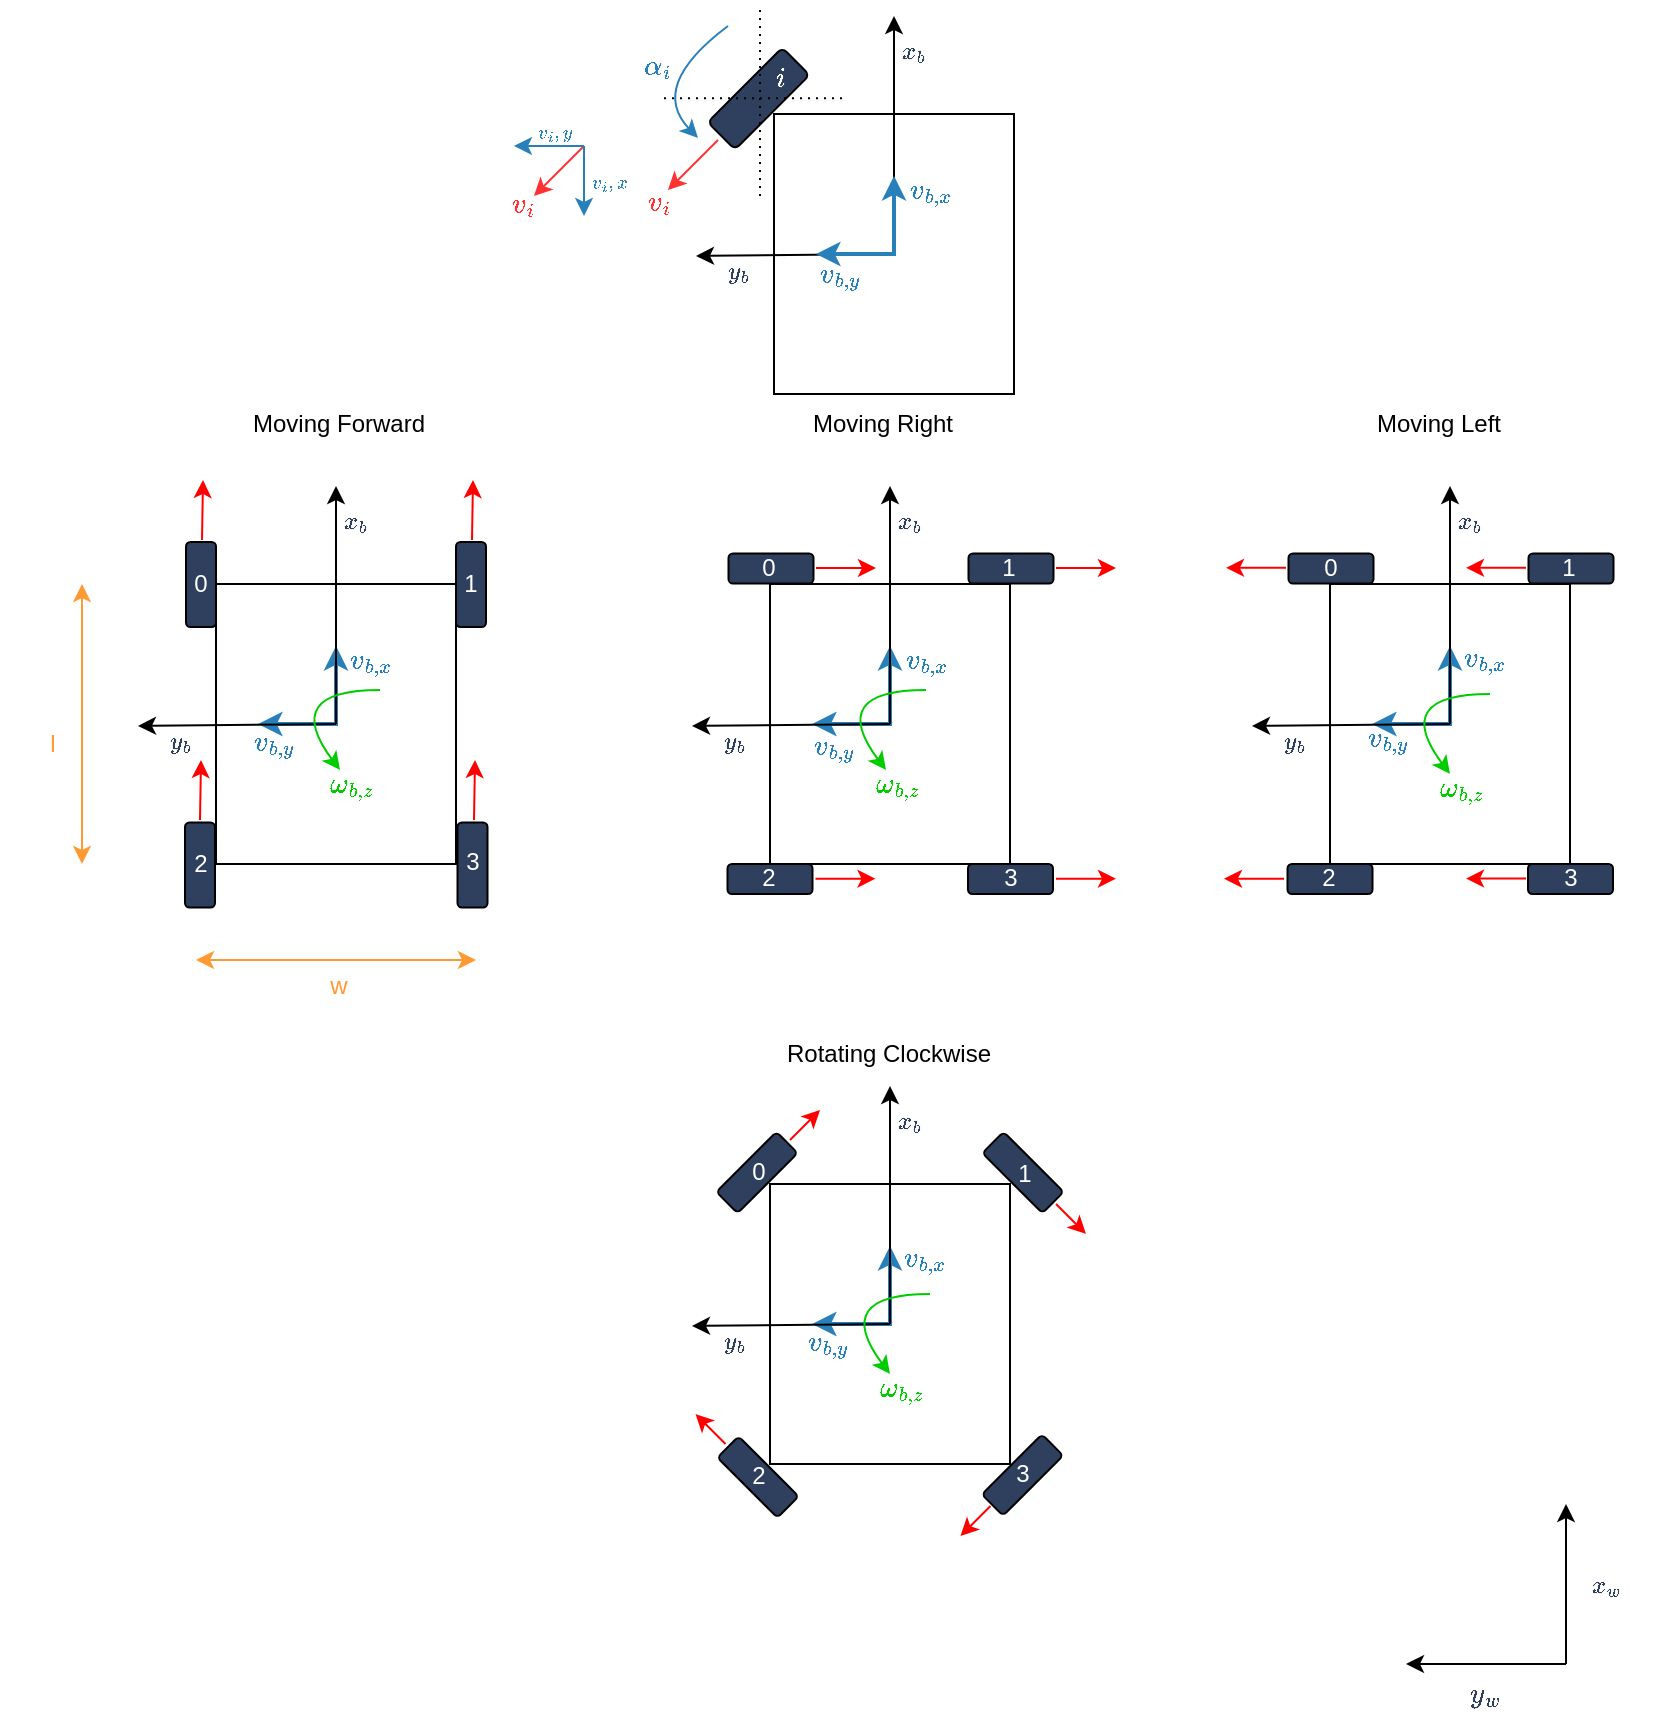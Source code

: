 <mxfile version="27.1.4">
  <diagram name="Page-1" id="2wCjeB2BCqXbrsJG6yFQ">
    <mxGraphModel dx="2434" dy="820" grid="1" gridSize="5" guides="1" tooltips="1" connect="1" arrows="1" fold="1" page="1" pageScale="1" pageWidth="850" pageHeight="1100" math="1" shadow="0">
      <root>
        <mxCell id="0" />
        <mxCell id="1" parent="0" />
        <mxCell id="71hvvriPl3DLcmAEDIzJ-174" value="" style="group" vertex="1" connectable="0" parent="1">
          <mxGeometry x="-385" y="80" width="833" height="859" as="geometry" />
        </mxCell>
        <mxCell id="71hvvriPl3DLcmAEDIzJ-158" value="" style="group" vertex="1" connectable="0" parent="71hvvriPl3DLcmAEDIzJ-174">
          <mxGeometry x="228" width="294" height="216" as="geometry" />
        </mxCell>
        <mxCell id="71hvvriPl3DLcmAEDIzJ-138" value="&lt;font style=&quot;color: light-dark(rgb(255, 255, 255), rgb(255, 255, 255));&quot;&gt;0&lt;/font&gt;" style="text;html=1;align=center;verticalAlign=middle;resizable=0;points=[];autosize=1;strokeColor=none;fillColor=none;container=0;" vertex="1" parent="71hvvriPl3DLcmAEDIzJ-158">
          <mxGeometry x="143" y="31" width="30" height="30" as="geometry" />
        </mxCell>
        <mxCell id="71hvvriPl3DLcmAEDIzJ-139" value="&lt;font style=&quot;color: light-dark(rgb(255, 255, 255), rgb(255, 255, 255));&quot;&gt;1&lt;/font&gt;" style="text;html=1;align=center;verticalAlign=middle;resizable=0;points=[];autosize=1;strokeColor=none;fillColor=none;container=0;" vertex="1" parent="71hvvriPl3DLcmAEDIzJ-158">
          <mxGeometry x="263" y="31" width="30" height="30" as="geometry" />
        </mxCell>
        <mxCell id="71hvvriPl3DLcmAEDIzJ-140" value="&lt;font style=&quot;color: light-dark(rgb(255, 255, 255), rgb(255, 255, 255));&quot;&gt;2&lt;/font&gt;" style="text;html=1;align=center;verticalAlign=middle;resizable=0;points=[];autosize=1;strokeColor=none;fillColor=none;container=0;" vertex="1" parent="71hvvriPl3DLcmAEDIzJ-158">
          <mxGeometry x="143" y="186" width="30" height="30" as="geometry" />
        </mxCell>
        <mxCell id="71hvvriPl3DLcmAEDIzJ-141" value="&lt;font style=&quot;color: light-dark(rgb(255, 255, 255), rgb(255, 255, 255));&quot;&gt;3&lt;/font&gt;" style="text;html=1;align=center;verticalAlign=middle;resizable=0;points=[];autosize=1;strokeColor=none;fillColor=none;container=0;" vertex="1" parent="71hvvriPl3DLcmAEDIzJ-158">
          <mxGeometry x="264" y="186" width="30" height="30" as="geometry" />
        </mxCell>
        <mxCell id="71hvvriPl3DLcmAEDIzJ-119" value="$$y_b$$" style="text;html=1;strokeColor=none;fillColor=none;align=center;verticalAlign=middle;whiteSpace=wrap;rounded=0;fontFamily=Times New Roman;fontColor=#2F405F;container=0;" vertex="1" parent="71hvvriPl3DLcmAEDIzJ-158">
          <mxGeometry x="111" y="117" width="60" height="30" as="geometry" />
        </mxCell>
        <mxCell id="71hvvriPl3DLcmAEDIzJ-123" value="" style="rounded=0;whiteSpace=wrap;html=1;strokeColor=default;fillColor=none;container=0;" vertex="1" parent="71hvvriPl3DLcmAEDIzJ-158">
          <mxGeometry x="159" y="54" width="120" height="140" as="geometry" />
        </mxCell>
        <mxCell id="71hvvriPl3DLcmAEDIzJ-125" value="" style="rounded=1;whiteSpace=wrap;html=1;rotation=-45;fillColor=#2F405F;container=0;" vertex="1" parent="71hvvriPl3DLcmAEDIzJ-158">
          <mxGeometry x="124.95" y="36.64" width="52.75" height="19.37" as="geometry" />
        </mxCell>
        <mxCell id="71hvvriPl3DLcmAEDIzJ-130" value="$$v_{b,x}$$" style="text;html=1;align=center;verticalAlign=middle;resizable=0;points=[];autosize=1;strokeColor=none;fillColor=none;fontColor=#2980B9;container=0;" vertex="1" parent="71hvvriPl3DLcmAEDIzJ-158">
          <mxGeometry x="192" y="77" width="90" height="30" as="geometry" />
        </mxCell>
        <mxCell id="71hvvriPl3DLcmAEDIzJ-131" value="&lt;span style=&quot;color: rgb(41, 128, 185);&quot;&gt;$$v_{b,y}$$&lt;/span&gt;" style="text;html=1;align=center;verticalAlign=middle;resizable=0;autosize=1;strokeColor=none;fillColor=none;container=0;" vertex="1" parent="71hvvriPl3DLcmAEDIzJ-158">
          <mxGeometry x="149" y="119" width="85" height="30" as="geometry" />
        </mxCell>
        <mxCell id="71hvvriPl3DLcmAEDIzJ-132" value="" style="endArrow=classic;html=1;rounded=0;" edge="1" parent="71hvvriPl3DLcmAEDIzJ-158">
          <mxGeometry width="50" height="50" relative="1" as="geometry">
            <mxPoint x="219" y="124" as="sourcePoint" />
            <mxPoint x="219" y="5" as="targetPoint" />
          </mxGeometry>
        </mxCell>
        <mxCell id="71hvvriPl3DLcmAEDIzJ-133" value="" style="endArrow=classic;html=1;rounded=0;" edge="1" parent="71hvvriPl3DLcmAEDIzJ-158">
          <mxGeometry width="50" height="50" relative="1" as="geometry">
            <mxPoint x="219" y="124" as="sourcePoint" />
            <mxPoint x="120" y="125" as="targetPoint" />
          </mxGeometry>
        </mxCell>
        <mxCell id="71hvvriPl3DLcmAEDIzJ-134" value="$$x_b$$" style="text;html=1;strokeColor=none;fillColor=none;align=center;verticalAlign=middle;whiteSpace=wrap;rounded=0;fontFamily=Times New Roman;fontColor=#2F405F;container=0;" vertex="1" parent="71hvvriPl3DLcmAEDIzJ-158">
          <mxGeometry x="199" y="7" width="60" height="30" as="geometry" />
        </mxCell>
        <mxCell id="71hvvriPl3DLcmAEDIzJ-128" value="" style="endArrow=classic;html=1;strokeWidth=2;rounded=0;strokeColor=#2980B9;" edge="1" parent="71hvvriPl3DLcmAEDIzJ-158">
          <mxGeometry width="50" height="50" relative="1" as="geometry">
            <mxPoint x="219" y="125" as="sourcePoint" />
            <mxPoint x="219" y="85" as="targetPoint" />
          </mxGeometry>
        </mxCell>
        <mxCell id="71hvvriPl3DLcmAEDIzJ-129" value="" style="endArrow=classic;html=1;strokeWidth=2;rounded=0;strokeColor=#2980B9;" edge="1" parent="71hvvriPl3DLcmAEDIzJ-158">
          <mxGeometry width="50" height="50" relative="1" as="geometry">
            <mxPoint x="220.003" y="124" as="sourcePoint" />
            <mxPoint x="180" y="124" as="targetPoint" />
          </mxGeometry>
        </mxCell>
        <mxCell id="71hvvriPl3DLcmAEDIzJ-142" value="" style="endArrow=none;dashed=1;html=1;dashPattern=1 3;strokeWidth=1;rounded=0;strokeColor=#000000;" edge="1" parent="71hvvriPl3DLcmAEDIzJ-158">
          <mxGeometry width="50" height="50" relative="1" as="geometry">
            <mxPoint x="152" y="95" as="sourcePoint" />
            <mxPoint x="152" as="targetPoint" />
          </mxGeometry>
        </mxCell>
        <mxCell id="71hvvriPl3DLcmAEDIzJ-143" value="" style="endArrow=none;dashed=1;html=1;dashPattern=1 3;strokeWidth=1;rounded=0;strokeColor=#000000;" edge="1" parent="71hvvriPl3DLcmAEDIzJ-158">
          <mxGeometry width="50" height="50" relative="1" as="geometry">
            <mxPoint x="193" y="46.18" as="sourcePoint" />
            <mxPoint x="103" y="46.18" as="targetPoint" />
          </mxGeometry>
        </mxCell>
        <mxCell id="71hvvriPl3DLcmAEDIzJ-145" value="" style="endArrow=classic;html=1;rounded=0;jumpSize=3;strokeWidth=1;strokeColor=#FF3333;" edge="1" parent="71hvvriPl3DLcmAEDIzJ-158">
          <mxGeometry width="50" height="50" relative="1" as="geometry">
            <mxPoint x="131" y="67" as="sourcePoint" />
            <mxPoint x="106" y="92" as="targetPoint" />
          </mxGeometry>
        </mxCell>
        <mxCell id="71hvvriPl3DLcmAEDIzJ-146" value="$$v_i$$" style="text;html=1;align=center;verticalAlign=middle;resizable=0;points=[];autosize=1;strokeColor=none;fillColor=none;fontColor=#FF3333;" vertex="1" parent="71hvvriPl3DLcmAEDIzJ-158">
          <mxGeometry x="68" y="83" width="65" height="30" as="geometry" />
        </mxCell>
        <mxCell id="71hvvriPl3DLcmAEDIzJ-147" value="" style="curved=1;endArrow=classic;html=1;rounded=0;fontColor=#2980B9;strokeColor=#2980B9;" edge="1" parent="71hvvriPl3DLcmAEDIzJ-158">
          <mxGeometry width="50" height="50" relative="1" as="geometry">
            <mxPoint x="136" y="10" as="sourcePoint" />
            <mxPoint x="121" y="66" as="targetPoint" />
            <Array as="points">
              <mxPoint x="96" y="40" />
            </Array>
          </mxGeometry>
        </mxCell>
        <mxCell id="71hvvriPl3DLcmAEDIzJ-148" value="$$\alpha_i$$" style="text;html=1;align=center;verticalAlign=middle;resizable=0;points=[];autosize=1;strokeColor=none;fillColor=none;fontColor=#2980B9;" vertex="1" parent="71hvvriPl3DLcmAEDIzJ-158">
          <mxGeometry x="55" y="15" width="90" height="30" as="geometry" />
        </mxCell>
        <mxCell id="71hvvriPl3DLcmAEDIzJ-154" value="$$v_i,x$$" style="text;html=1;align=center;verticalAlign=middle;resizable=0;points=[];autosize=1;strokeColor=none;fillColor=none;fontColor=#2980B9;fontSize=8;" vertex="1" parent="71hvvriPl3DLcmAEDIzJ-158">
          <mxGeometry x="48" y="76" width="55" height="25" as="geometry" />
        </mxCell>
        <mxCell id="71hvvriPl3DLcmAEDIzJ-156" value="" style="group" vertex="1" connectable="0" parent="71hvvriPl3DLcmAEDIzJ-158">
          <mxGeometry y="51" width="76" height="63" as="geometry" />
        </mxCell>
        <mxCell id="71hvvriPl3DLcmAEDIzJ-150" value="" style="endArrow=classic;html=1;rounded=0;jumpSize=3;strokeWidth=1;strokeColor=#FF3333;" edge="1" parent="71hvvriPl3DLcmAEDIzJ-156">
          <mxGeometry width="50" height="50" relative="1" as="geometry">
            <mxPoint x="64" y="19" as="sourcePoint" />
            <mxPoint x="39" y="44" as="targetPoint" />
          </mxGeometry>
        </mxCell>
        <mxCell id="71hvvriPl3DLcmAEDIzJ-151" value="" style="endArrow=classic;html=1;rounded=0;jumpSize=3;strokeWidth=1;strokeColor=#2980B9;" edge="1" parent="71hvvriPl3DLcmAEDIzJ-156">
          <mxGeometry width="50" height="50" relative="1" as="geometry">
            <mxPoint x="64" y="19" as="sourcePoint" />
            <mxPoint x="29" y="19" as="targetPoint" />
          </mxGeometry>
        </mxCell>
        <mxCell id="71hvvriPl3DLcmAEDIzJ-152" value="" style="endArrow=classic;html=1;rounded=0;jumpSize=3;strokeWidth=1;strokeColor=#2980B9;fontColor=#2980B9;" edge="1" parent="71hvvriPl3DLcmAEDIzJ-156">
          <mxGeometry width="50" height="50" relative="1" as="geometry">
            <mxPoint x="64" y="19" as="sourcePoint" />
            <mxPoint x="64" y="54" as="targetPoint" />
          </mxGeometry>
        </mxCell>
        <mxCell id="71hvvriPl3DLcmAEDIzJ-153" value="$$v_i$$" style="text;html=1;align=center;verticalAlign=middle;resizable=0;points=[];autosize=1;strokeColor=none;fillColor=none;fontColor=#FF3333;" vertex="1" parent="71hvvriPl3DLcmAEDIzJ-156">
          <mxGeometry y="33" width="65" height="30" as="geometry" />
        </mxCell>
        <mxCell id="71hvvriPl3DLcmAEDIzJ-155" value="$$v_i,y$$" style="text;html=1;align=center;verticalAlign=middle;resizable=0;points=[];autosize=1;strokeColor=none;fillColor=none;fontColor=#2980B9;fontSize=8;" vertex="1" parent="71hvvriPl3DLcmAEDIzJ-156">
          <mxGeometry x="21" width="55" height="25" as="geometry" />
        </mxCell>
        <mxCell id="71hvvriPl3DLcmAEDIzJ-157" value="$$i$$" style="text;html=1;align=center;verticalAlign=middle;resizable=0;points=[];autosize=1;strokeColor=none;fillColor=none;fontColor=#FFFFFF;" vertex="1" parent="71hvvriPl3DLcmAEDIzJ-158">
          <mxGeometry x="137" y="21" width="50" height="30" as="geometry" />
        </mxCell>
        <mxCell id="71hvvriPl3DLcmAEDIzJ-173" value="" style="group" vertex="1" connectable="0" parent="71hvvriPl3DLcmAEDIzJ-174">
          <mxGeometry y="194" width="833" height="665" as="geometry" />
        </mxCell>
        <mxCell id="71hvvriPl3DLcmAEDIzJ-116" value="" style="group" vertex="1" connectable="0" parent="71hvvriPl3DLcmAEDIzJ-173">
          <mxGeometry width="833" height="665" as="geometry" />
        </mxCell>
        <mxCell id="-cSBUV66zGk2jb5g-qgn-49" value="" style="group" parent="71hvvriPl3DLcmAEDIzJ-116" connectable="0" vertex="1">
          <mxGeometry x="703" y="555" width="130" height="110" as="geometry" />
        </mxCell>
        <mxCell id="q5q8uRjG3jJ6PqbUAPb0-3" value="$$y_w$$" style="text;html=1;strokeColor=none;fillColor=none;align=center;verticalAlign=middle;whiteSpace=wrap;rounded=0;fontColor=#2F405F;" parent="-cSBUV66zGk2jb5g-qgn-49" vertex="1">
          <mxGeometry x="10" y="80" width="60" height="30" as="geometry" />
        </mxCell>
        <mxCell id="q5q8uRjG3jJ6PqbUAPb0-4" value="$$x_w$$" style="text;html=1;strokeColor=none;fillColor=none;align=center;verticalAlign=middle;whiteSpace=wrap;rounded=0;fontFamily=Times New Roman;fontColor=#2F405F;" parent="-cSBUV66zGk2jb5g-qgn-49" vertex="1">
          <mxGeometry x="70" y="25" width="60" height="30" as="geometry" />
        </mxCell>
        <mxCell id="-cSBUV66zGk2jb5g-qgn-3" value="" style="group" parent="-cSBUV66zGk2jb5g-qgn-49" connectable="0" vertex="1">
          <mxGeometry width="80" height="80" as="geometry" />
        </mxCell>
        <mxCell id="VSTVd9A8tT9cus4PFSZ0-3" value="" style="endArrow=classic;html=1;rounded=0;" parent="-cSBUV66zGk2jb5g-qgn-3" edge="1">
          <mxGeometry width="50" height="50" relative="1" as="geometry">
            <mxPoint x="80" y="80" as="sourcePoint" />
            <mxPoint y="80" as="targetPoint" />
          </mxGeometry>
        </mxCell>
        <mxCell id="-cSBUV66zGk2jb5g-qgn-2" value="" style="endArrow=classic;html=1;rounded=0;" parent="-cSBUV66zGk2jb5g-qgn-3" edge="1">
          <mxGeometry width="50" height="50" relative="1" as="geometry">
            <mxPoint x="80" y="80" as="sourcePoint" />
            <mxPoint x="80" as="targetPoint" />
          </mxGeometry>
        </mxCell>
        <mxCell id="71hvvriPl3DLcmAEDIzJ-102" value="l" style="text;html=1;align=center;verticalAlign=middle;resizable=0;points=[];autosize=1;strokeColor=none;fillColor=none;fontColor=#FF9933;" vertex="1" parent="71hvvriPl3DLcmAEDIzJ-116">
          <mxGeometry x="13" y="160" width="25" height="30" as="geometry" />
        </mxCell>
        <mxCell id="71hvvriPl3DLcmAEDIzJ-112" value="" style="group" vertex="1" connectable="0" parent="71hvvriPl3DLcmAEDIzJ-116">
          <mxGeometry x="337" y="315" width="206" height="256" as="geometry" />
        </mxCell>
        <mxCell id="71hvvriPl3DLcmAEDIzJ-98" value="" style="group" vertex="1" connectable="0" parent="71hvvriPl3DLcmAEDIzJ-112">
          <mxGeometry y="31" width="206" height="225" as="geometry" />
        </mxCell>
        <mxCell id="71hvvriPl3DLcmAEDIzJ-79" value="" style="group" vertex="1" connectable="0" parent="71hvvriPl3DLcmAEDIzJ-98">
          <mxGeometry width="206" height="225" as="geometry" />
        </mxCell>
        <mxCell id="71hvvriPl3DLcmAEDIzJ-9" value="" style="endArrow=classic;html=1;rounded=0;strokeColor=#FF0000;" edge="1" parent="71hvvriPl3DLcmAEDIzJ-79">
          <mxGeometry width="50" height="50" relative="1" as="geometry">
            <mxPoint x="58" y="27" as="sourcePoint" />
            <mxPoint x="73" y="12" as="targetPoint" />
          </mxGeometry>
        </mxCell>
        <mxCell id="71hvvriPl3DLcmAEDIzJ-10" value="" style="endArrow=classic;html=1;rounded=0;strokeColor=#FF0000;" edge="1" parent="71hvvriPl3DLcmAEDIzJ-79">
          <mxGeometry width="50" height="50" relative="1" as="geometry">
            <mxPoint x="191" y="59" as="sourcePoint" />
            <mxPoint x="206" y="74" as="targetPoint" />
          </mxGeometry>
        </mxCell>
        <mxCell id="71hvvriPl3DLcmAEDIzJ-11" value="" style="endArrow=classic;html=1;rounded=0;strokeColor=#FF0000;" edge="1" parent="71hvvriPl3DLcmAEDIzJ-79">
          <mxGeometry width="50" height="50" relative="1" as="geometry">
            <mxPoint x="158.25" y="210" as="sourcePoint" />
            <mxPoint x="143.25" y="225" as="targetPoint" />
          </mxGeometry>
        </mxCell>
        <mxCell id="71hvvriPl3DLcmAEDIzJ-12" value="" style="endArrow=classic;html=1;rounded=0;strokeColor=#FF0000;" edge="1" parent="71hvvriPl3DLcmAEDIzJ-79">
          <mxGeometry width="50" height="50" relative="1" as="geometry">
            <mxPoint x="25.75" y="179" as="sourcePoint" />
            <mxPoint x="10.75" y="164" as="targetPoint" />
          </mxGeometry>
        </mxCell>
        <mxCell id="71hvvriPl3DLcmAEDIzJ-64" value="" style="rounded=1;whiteSpace=wrap;html=1;rotation=-135;fillColor=#2F405F;" vertex="1" parent="71hvvriPl3DLcmAEDIzJ-79">
          <mxGeometry x="20.75" y="188" width="42.5" height="15" as="geometry" />
        </mxCell>
        <mxCell id="71hvvriPl3DLcmAEDIzJ-65" value="" style="rounded=0;whiteSpace=wrap;html=1;strokeColor=default;fillColor=none;" vertex="1" parent="71hvvriPl3DLcmAEDIzJ-79">
          <mxGeometry x="48" y="49" width="120" height="140" as="geometry" />
        </mxCell>
        <mxCell id="71hvvriPl3DLcmAEDIzJ-66" value="" style="rounded=1;whiteSpace=wrap;html=1;rotation=-45;fillColor=#2F405F;" vertex="1" parent="71hvvriPl3DLcmAEDIzJ-79">
          <mxGeometry x="153" y="187" width="42.5" height="15" as="geometry" />
        </mxCell>
        <mxCell id="71hvvriPl3DLcmAEDIzJ-67" value="" style="rounded=1;whiteSpace=wrap;html=1;rotation=-45;fillColor=#2F405F;" vertex="1" parent="71hvvriPl3DLcmAEDIzJ-79">
          <mxGeometry x="20.25" y="35.75" width="42.5" height="15" as="geometry" />
        </mxCell>
        <mxCell id="71hvvriPl3DLcmAEDIzJ-68" value="" style="rounded=1;whiteSpace=wrap;html=1;rotation=-135;fillColor=#2F405F;" vertex="1" parent="71hvvriPl3DLcmAEDIzJ-79">
          <mxGeometry x="153.25" y="35.75" width="42.5" height="15" as="geometry" />
        </mxCell>
        <mxCell id="71hvvriPl3DLcmAEDIzJ-69" value="" style="group" connectable="0" vertex="1" parent="71hvvriPl3DLcmAEDIzJ-79">
          <mxGeometry x="69" y="80" width="40.003" height="40" as="geometry" />
        </mxCell>
        <mxCell id="71hvvriPl3DLcmAEDIzJ-70" value="" style="endArrow=classic;html=1;strokeWidth=2;rounded=0;strokeColor=#2980B9;" edge="1" parent="71hvvriPl3DLcmAEDIzJ-69">
          <mxGeometry width="50" height="50" relative="1" as="geometry">
            <mxPoint x="39" y="40" as="sourcePoint" />
            <mxPoint x="39" as="targetPoint" />
          </mxGeometry>
        </mxCell>
        <mxCell id="71hvvriPl3DLcmAEDIzJ-71" value="" style="endArrow=classic;html=1;strokeWidth=2;rounded=0;strokeColor=#2980B9;" edge="1" parent="71hvvriPl3DLcmAEDIzJ-69">
          <mxGeometry width="50" height="50" relative="1" as="geometry">
            <mxPoint x="40.003" y="39" as="sourcePoint" />
            <mxPoint y="39" as="targetPoint" />
          </mxGeometry>
        </mxCell>
        <mxCell id="71hvvriPl3DLcmAEDIzJ-72" value="$$y_b$$" style="text;html=1;strokeColor=none;fillColor=none;align=center;verticalAlign=middle;whiteSpace=wrap;rounded=0;fontFamily=Times New Roman;fontColor=#2F405F;" vertex="1" parent="71hvvriPl3DLcmAEDIzJ-79">
          <mxGeometry y="112" width="60" height="30" as="geometry" />
        </mxCell>
        <mxCell id="71hvvriPl3DLcmAEDIzJ-73" value="$$v_{b,x}$$" style="text;html=1;align=center;verticalAlign=middle;resizable=0;points=[];autosize=1;strokeColor=none;fillColor=none;fontColor=#2980B9;" vertex="1" parent="71hvvriPl3DLcmAEDIzJ-79">
          <mxGeometry x="80" y="71" width="90" height="30" as="geometry" />
        </mxCell>
        <mxCell id="71hvvriPl3DLcmAEDIzJ-74" value="&lt;span style=&quot;color: rgb(41, 128, 185);&quot;&gt;$$v_{b,y}$$&lt;/span&gt;" style="text;html=1;align=center;verticalAlign=middle;resizable=0;autosize=1;strokeColor=none;fillColor=none;" vertex="1" parent="71hvvriPl3DLcmAEDIzJ-79">
          <mxGeometry x="34" y="113" width="85" height="30" as="geometry" />
        </mxCell>
        <mxCell id="71hvvriPl3DLcmAEDIzJ-75" value="" style="endArrow=classic;html=1;rounded=0;" edge="1" parent="71hvvriPl3DLcmAEDIzJ-79">
          <mxGeometry width="50" height="50" relative="1" as="geometry">
            <mxPoint x="108" y="119" as="sourcePoint" />
            <mxPoint x="108" as="targetPoint" />
          </mxGeometry>
        </mxCell>
        <mxCell id="71hvvriPl3DLcmAEDIzJ-76" value="" style="endArrow=classic;html=1;rounded=0;" edge="1" parent="71hvvriPl3DLcmAEDIzJ-79">
          <mxGeometry width="50" height="50" relative="1" as="geometry">
            <mxPoint x="108" y="119" as="sourcePoint" />
            <mxPoint x="9" y="120" as="targetPoint" />
          </mxGeometry>
        </mxCell>
        <mxCell id="71hvvriPl3DLcmAEDIzJ-77" value="$$x_b$$" style="text;html=1;strokeColor=none;fillColor=none;align=center;verticalAlign=middle;whiteSpace=wrap;rounded=0;fontFamily=Times New Roman;fontColor=#2F405F;" vertex="1" parent="71hvvriPl3DLcmAEDIzJ-79">
          <mxGeometry x="88" y="2" width="60" height="30" as="geometry" />
        </mxCell>
        <mxCell id="71hvvriPl3DLcmAEDIzJ-91" value="&lt;font style=&quot;color: light-dark(rgb(255, 255, 255), rgb(255, 255, 255));&quot;&gt;0&lt;/font&gt;" style="text;html=1;align=center;verticalAlign=middle;resizable=0;points=[];autosize=1;strokeColor=none;fillColor=none;" vertex="1" parent="71hvvriPl3DLcmAEDIzJ-98">
          <mxGeometry x="27" y="28" width="30" height="30" as="geometry" />
        </mxCell>
        <mxCell id="71hvvriPl3DLcmAEDIzJ-92" value="&lt;font style=&quot;color: light-dark(rgb(255, 255, 255), rgb(255, 255, 255));&quot;&gt;1&lt;/font&gt;" style="text;html=1;align=center;verticalAlign=middle;resizable=0;points=[];autosize=1;strokeColor=none;fillColor=none;" vertex="1" parent="71hvvriPl3DLcmAEDIzJ-98">
          <mxGeometry x="160" y="29" width="30" height="30" as="geometry" />
        </mxCell>
        <mxCell id="71hvvriPl3DLcmAEDIzJ-93" value="&lt;font style=&quot;color: light-dark(rgb(255, 255, 255), rgb(255, 255, 255));&quot;&gt;2&lt;/font&gt;" style="text;html=1;align=center;verticalAlign=middle;resizable=0;points=[];autosize=1;strokeColor=none;fillColor=none;" vertex="1" parent="71hvvriPl3DLcmAEDIzJ-98">
          <mxGeometry x="27" y="180" width="30" height="30" as="geometry" />
        </mxCell>
        <mxCell id="71hvvriPl3DLcmAEDIzJ-94" value="&lt;font style=&quot;color: light-dark(rgb(255, 255, 255), rgb(255, 255, 255));&quot;&gt;3&lt;/font&gt;" style="text;html=1;align=center;verticalAlign=middle;resizable=0;points=[];autosize=1;strokeColor=none;fillColor=none;" vertex="1" parent="71hvvriPl3DLcmAEDIzJ-98">
          <mxGeometry x="159" y="179" width="30" height="30" as="geometry" />
        </mxCell>
        <mxCell id="71hvvriPl3DLcmAEDIzJ-108" value="Rotating Clockwise" style="text;html=1;align=center;verticalAlign=middle;resizable=0;points=[];autosize=1;strokeColor=none;fillColor=none;" vertex="1" parent="71hvvriPl3DLcmAEDIzJ-112">
          <mxGeometry x="44" width="125" height="30" as="geometry" />
        </mxCell>
        <mxCell id="71hvvriPl3DLcmAEDIzJ-113" value="" style="group" vertex="1" connectable="0" parent="71hvvriPl3DLcmAEDIzJ-116">
          <mxGeometry x="41" width="210" height="311" as="geometry" />
        </mxCell>
        <mxCell id="71hvvriPl3DLcmAEDIzJ-104" value="" style="group" vertex="1" connectable="0" parent="71hvvriPl3DLcmAEDIzJ-113">
          <mxGeometry y="43" width="210" height="268" as="geometry" />
        </mxCell>
        <mxCell id="71hvvriPl3DLcmAEDIzJ-103" value="w" style="text;html=1;align=center;verticalAlign=middle;resizable=0;points=[];autosize=1;strokeColor=none;fillColor=none;fontColor=#FF9933;" vertex="1" parent="71hvvriPl3DLcmAEDIzJ-104">
          <mxGeometry x="113" y="238" width="30" height="30" as="geometry" />
        </mxCell>
        <mxCell id="71hvvriPl3DLcmAEDIzJ-109" value="" style="group" vertex="1" connectable="0" parent="71hvvriPl3DLcmAEDIzJ-104">
          <mxGeometry width="210" height="240" as="geometry" />
        </mxCell>
        <mxCell id="71hvvriPl3DLcmAEDIzJ-95" value="" style="group" vertex="1" connectable="0" parent="71hvvriPl3DLcmAEDIzJ-109">
          <mxGeometry x="19" width="191" height="213.75" as="geometry" />
        </mxCell>
        <mxCell id="71hvvriPl3DLcmAEDIzJ-2" value="" style="group" vertex="1" connectable="0" parent="71hvvriPl3DLcmAEDIzJ-95">
          <mxGeometry width="183.75" height="213.75" as="geometry" />
        </mxCell>
        <mxCell id="-cSBUV66zGk2jb5g-qgn-52" value="" style="endArrow=classic;html=1;rounded=0;strokeColor=#FF0000;" parent="71hvvriPl3DLcmAEDIzJ-2" edge="1">
          <mxGeometry width="50" height="50" relative="1" as="geometry">
            <mxPoint x="177" y="170" as="sourcePoint" />
            <mxPoint x="177.5" y="140" as="targetPoint" />
          </mxGeometry>
        </mxCell>
        <mxCell id="-cSBUV66zGk2jb5g-qgn-58" value="" style="endArrow=classic;html=1;rounded=0;strokeColor=#FF0000;" parent="71hvvriPl3DLcmAEDIzJ-2" edge="1">
          <mxGeometry width="50" height="50" relative="1" as="geometry">
            <mxPoint x="41" y="30" as="sourcePoint" />
            <mxPoint x="41.5" as="targetPoint" />
          </mxGeometry>
        </mxCell>
        <mxCell id="-cSBUV66zGk2jb5g-qgn-59" value="" style="endArrow=classic;html=1;rounded=0;strokeColor=#FF0000;" parent="71hvvriPl3DLcmAEDIzJ-2" edge="1">
          <mxGeometry width="50" height="50" relative="1" as="geometry">
            <mxPoint x="176" y="30" as="sourcePoint" />
            <mxPoint x="176.5" as="targetPoint" />
          </mxGeometry>
        </mxCell>
        <mxCell id="-cSBUV66zGk2jb5g-qgn-54" value="" style="endArrow=classic;html=1;rounded=0;strokeColor=#FF0000;" parent="71hvvriPl3DLcmAEDIzJ-2" edge="1">
          <mxGeometry width="50" height="50" relative="1" as="geometry">
            <mxPoint x="40" y="170" as="sourcePoint" />
            <mxPoint x="40.5" y="140" as="targetPoint" />
          </mxGeometry>
        </mxCell>
        <mxCell id="q5q8uRjG3jJ6PqbUAPb0-5" value="" style="rounded=1;whiteSpace=wrap;html=1;rotation=-90;fillColor=#2F405F;" parent="71hvvriPl3DLcmAEDIzJ-2" vertex="1">
          <mxGeometry x="18.75" y="185" width="42.5" height="15" as="geometry" />
        </mxCell>
        <mxCell id="VSTVd9A8tT9cus4PFSZ0-9" value="" style="rounded=0;whiteSpace=wrap;html=1;strokeColor=default;fillColor=none;" parent="71hvvriPl3DLcmAEDIzJ-2" vertex="1">
          <mxGeometry x="48" y="52" width="120" height="140" as="geometry" />
        </mxCell>
        <mxCell id="VSTVd9A8tT9cus4PFSZ0-13" value="" style="rounded=1;whiteSpace=wrap;html=1;rotation=-90;fillColor=#2F405F;" parent="71hvvriPl3DLcmAEDIzJ-2" vertex="1">
          <mxGeometry x="155" y="185" width="42.5" height="15" as="geometry" />
        </mxCell>
        <mxCell id="VSTVd9A8tT9cus4PFSZ0-14" value="" style="rounded=1;whiteSpace=wrap;html=1;rotation=-90;fillColor=#2F405F;" parent="71hvvriPl3DLcmAEDIzJ-2" vertex="1">
          <mxGeometry x="19.25" y="44.75" width="42.5" height="15" as="geometry" />
        </mxCell>
        <mxCell id="VSTVd9A8tT9cus4PFSZ0-15" value="" style="rounded=1;whiteSpace=wrap;html=1;rotation=-90;fillColor=#2F405F;" parent="71hvvriPl3DLcmAEDIzJ-2" vertex="1">
          <mxGeometry x="154.25" y="44.75" width="42.5" height="15" as="geometry" />
        </mxCell>
        <mxCell id="VSTVd9A8tT9cus4PFSZ0-17" value="" style="group" parent="71hvvriPl3DLcmAEDIzJ-2" connectable="0" vertex="1">
          <mxGeometry x="69" y="83" width="40.003" height="40" as="geometry" />
        </mxCell>
        <mxCell id="VSTVd9A8tT9cus4PFSZ0-4" value="" style="endArrow=classic;html=1;strokeWidth=2;rounded=0;strokeColor=#2980B9;" parent="VSTVd9A8tT9cus4PFSZ0-17" edge="1">
          <mxGeometry width="50" height="50" relative="1" as="geometry">
            <mxPoint x="39" y="40" as="sourcePoint" />
            <mxPoint x="39" as="targetPoint" />
          </mxGeometry>
        </mxCell>
        <mxCell id="VSTVd9A8tT9cus4PFSZ0-16" value="" style="endArrow=classic;html=1;strokeWidth=2;rounded=0;strokeColor=#2980B9;" parent="VSTVd9A8tT9cus4PFSZ0-17" edge="1">
          <mxGeometry width="50" height="50" relative="1" as="geometry">
            <mxPoint x="40.003" y="39" as="sourcePoint" />
            <mxPoint y="39" as="targetPoint" />
          </mxGeometry>
        </mxCell>
        <mxCell id="VSTVd9A8tT9cus4PFSZ0-10" value="$$y_b$$" style="text;html=1;strokeColor=none;fillColor=none;align=center;verticalAlign=middle;whiteSpace=wrap;rounded=0;fontFamily=Times New Roman;fontColor=#2F405F;" parent="71hvvriPl3DLcmAEDIzJ-2" vertex="1">
          <mxGeometry y="115" width="60" height="30" as="geometry" />
        </mxCell>
        <mxCell id="VSTVd9A8tT9cus4PFSZ0-21" value="$$v_{b,x}$$" style="text;html=1;align=center;verticalAlign=middle;resizable=0;points=[];autosize=1;strokeColor=none;fillColor=none;fontColor=#2980B9;" parent="71hvvriPl3DLcmAEDIzJ-2" vertex="1">
          <mxGeometry x="80" y="75" width="90" height="30" as="geometry" />
        </mxCell>
        <mxCell id="VSTVd9A8tT9cus4PFSZ0-25" value="&lt;span style=&quot;color: rgb(41, 128, 185);&quot;&gt;$$v_{b,y}$$&lt;/span&gt;" style="text;html=1;align=center;verticalAlign=middle;resizable=0;autosize=1;strokeColor=none;fillColor=none;" parent="71hvvriPl3DLcmAEDIzJ-2" vertex="1">
          <mxGeometry x="34" y="116" width="85" height="30" as="geometry" />
        </mxCell>
        <mxCell id="q5q8uRjG3jJ6PqbUAPb0-1" value="" style="endArrow=classic;html=1;rounded=0;" parent="71hvvriPl3DLcmAEDIzJ-2" edge="1">
          <mxGeometry width="50" height="50" relative="1" as="geometry">
            <mxPoint x="108" y="122" as="sourcePoint" />
            <mxPoint x="108" y="3" as="targetPoint" />
          </mxGeometry>
        </mxCell>
        <mxCell id="q5q8uRjG3jJ6PqbUAPb0-2" value="" style="endArrow=classic;html=1;rounded=0;" parent="71hvvriPl3DLcmAEDIzJ-2" edge="1">
          <mxGeometry width="50" height="50" relative="1" as="geometry">
            <mxPoint x="108" y="122" as="sourcePoint" />
            <mxPoint x="9" y="123" as="targetPoint" />
          </mxGeometry>
        </mxCell>
        <mxCell id="71hvvriPl3DLcmAEDIzJ-1" value="$$x_b$$" style="text;html=1;strokeColor=none;fillColor=none;align=center;verticalAlign=middle;whiteSpace=wrap;rounded=0;fontFamily=Times New Roman;fontColor=#2F405F;" vertex="1" parent="71hvvriPl3DLcmAEDIzJ-2">
          <mxGeometry x="88" y="5" width="60" height="30" as="geometry" />
        </mxCell>
        <mxCell id="-cSBUV66zGk2jb5g-qgn-90" value="&lt;font style=&quot;color: light-dark(rgb(255, 255, 255), rgb(255, 255, 255));&quot;&gt;0&lt;/font&gt;" style="text;html=1;align=center;verticalAlign=middle;resizable=0;points=[];autosize=1;strokeColor=none;fillColor=none;" parent="71hvvriPl3DLcmAEDIzJ-2" vertex="1">
          <mxGeometry x="25" y="37" width="30" height="30" as="geometry" />
        </mxCell>
        <mxCell id="71hvvriPl3DLcmAEDIzJ-163" value="" style="group" vertex="1" connectable="0" parent="71hvvriPl3DLcmAEDIzJ-2">
          <mxGeometry x="55" y="105" width="120" height="62" as="geometry" />
        </mxCell>
        <mxCell id="71hvvriPl3DLcmAEDIzJ-161" value="" style="curved=1;endArrow=classic;html=1;rounded=0;strokeColor=#00CC00;" edge="1" parent="71hvvriPl3DLcmAEDIzJ-163">
          <mxGeometry width="50" height="50" relative="1" as="geometry">
            <mxPoint x="75.0" as="sourcePoint" />
            <mxPoint x="55" y="40" as="targetPoint" />
            <Array as="points">
              <mxPoint x="25.0" />
            </Array>
          </mxGeometry>
        </mxCell>
        <mxCell id="71hvvriPl3DLcmAEDIzJ-162" value="$$\omega_{b,z}$$" style="text;html=1;align=center;verticalAlign=middle;resizable=0;points=[];autosize=1;strokeColor=none;fillColor=none;fontColor=#00CC00;" vertex="1" parent="71hvvriPl3DLcmAEDIzJ-163">
          <mxGeometry y="32" width="120" height="30" as="geometry" />
        </mxCell>
        <mxCell id="71hvvriPl3DLcmAEDIzJ-80" value="&lt;font style=&quot;color: light-dark(rgb(255, 255, 255), rgb(255, 255, 255));&quot;&gt;1&lt;/font&gt;" style="text;html=1;align=center;verticalAlign=middle;resizable=0;points=[];autosize=1;strokeColor=none;fillColor=none;" vertex="1" parent="71hvvriPl3DLcmAEDIzJ-95">
          <mxGeometry x="160" y="37" width="30" height="30" as="geometry" />
        </mxCell>
        <mxCell id="71hvvriPl3DLcmAEDIzJ-81" value="&lt;font style=&quot;color: light-dark(rgb(255, 255, 255), rgb(255, 255, 255));&quot;&gt;2&lt;/font&gt;" style="text;html=1;align=center;verticalAlign=middle;resizable=0;points=[];autosize=1;strokeColor=none;fillColor=none;" vertex="1" parent="71hvvriPl3DLcmAEDIzJ-95">
          <mxGeometry x="25" y="177" width="30" height="30" as="geometry" />
        </mxCell>
        <mxCell id="71hvvriPl3DLcmAEDIzJ-82" value="&lt;font style=&quot;color: light-dark(rgb(255, 255, 255), rgb(255, 255, 255));&quot;&gt;3&lt;/font&gt;" style="text;html=1;align=center;verticalAlign=middle;resizable=0;points=[];autosize=1;strokeColor=none;fillColor=none;" vertex="1" parent="71hvvriPl3DLcmAEDIzJ-95">
          <mxGeometry x="161" y="176" width="30" height="30" as="geometry" />
        </mxCell>
        <mxCell id="71hvvriPl3DLcmAEDIzJ-99" value="" style="endArrow=classic;startArrow=classic;html=1;rounded=0;strokeColor=#FF9933;" edge="1" parent="71hvvriPl3DLcmAEDIzJ-109">
          <mxGeometry width="50" height="50" relative="1" as="geometry">
            <mxPoint y="192" as="sourcePoint" />
            <mxPoint y="52" as="targetPoint" />
          </mxGeometry>
        </mxCell>
        <mxCell id="71hvvriPl3DLcmAEDIzJ-100" value="" style="endArrow=classic;startArrow=classic;html=1;rounded=0;strokeColor=#FF9933;" edge="1" parent="71hvvriPl3DLcmAEDIzJ-109">
          <mxGeometry width="50" height="50" relative="1" as="geometry">
            <mxPoint x="57" y="240" as="sourcePoint" />
            <mxPoint x="197" y="240" as="targetPoint" />
          </mxGeometry>
        </mxCell>
        <mxCell id="71hvvriPl3DLcmAEDIzJ-105" value="Moving Forward" style="text;html=1;align=center;verticalAlign=middle;resizable=0;points=[];autosize=1;strokeColor=none;fillColor=none;" vertex="1" parent="71hvvriPl3DLcmAEDIzJ-113">
          <mxGeometry x="75" width="105" height="30" as="geometry" />
        </mxCell>
        <mxCell id="71hvvriPl3DLcmAEDIzJ-114" value="" style="group" vertex="1" connectable="0" parent="71hvvriPl3DLcmAEDIzJ-116">
          <mxGeometry x="337" width="221" height="257" as="geometry" />
        </mxCell>
        <mxCell id="71hvvriPl3DLcmAEDIzJ-96" value="" style="group" vertex="1" connectable="0" parent="71hvvriPl3DLcmAEDIzJ-114">
          <mxGeometry y="46" width="221" height="211" as="geometry" />
        </mxCell>
        <mxCell id="71hvvriPl3DLcmAEDIzJ-35" value="" style="group" vertex="1" connectable="0" parent="71hvvriPl3DLcmAEDIzJ-96">
          <mxGeometry width="221" height="204" as="geometry" />
        </mxCell>
        <mxCell id="71hvvriPl3DLcmAEDIzJ-26" value="$$y_b$$" style="text;html=1;strokeColor=none;fillColor=none;align=center;verticalAlign=middle;whiteSpace=wrap;rounded=0;fontFamily=Times New Roman;fontColor=#2F405F;" vertex="1" parent="71hvvriPl3DLcmAEDIzJ-35">
          <mxGeometry y="112" width="60" height="30" as="geometry" />
        </mxCell>
        <mxCell id="71hvvriPl3DLcmAEDIzJ-110" value="" style="group" vertex="1" connectable="0" parent="71hvvriPl3DLcmAEDIzJ-35">
          <mxGeometry x="9" width="212" height="204" as="geometry" />
        </mxCell>
        <mxCell id="71hvvriPl3DLcmAEDIzJ-7" value="" style="endArrow=classic;html=1;rounded=0;strokeColor=#FF0000;" edge="1" parent="71hvvriPl3DLcmAEDIzJ-110">
          <mxGeometry width="50" height="50" relative="1" as="geometry">
            <mxPoint x="62" y="41" as="sourcePoint" />
            <mxPoint x="92" y="41" as="targetPoint" />
          </mxGeometry>
        </mxCell>
        <mxCell id="71hvvriPl3DLcmAEDIzJ-18" value="&lt;span style=&quot;color: rgba(0, 0, 0, 0); font-family: monospace; font-size: 0px; text-align: start; text-wrap-mode: nowrap;&quot;&gt;%3CmxGraphModel%3E%3Croot%3E%3CmxCell%20id%3D%220%22%2F%3E%3CmxCell%20id%3D%221%22%20parent%3D%220%22%2F%3E%3CmxCell%20id%3D%222%22%20value%3D%22%26lt%3Bfont%20style%3D%26quot%3Bcolor%3A%20light-dark(rgb(255%2C%20255%2C%20255)%2C%20rgb(255%2C%20255%2C%20255))%3B%26quot%3B%26gt%3B0%26lt%3B%2Ffont%26gt%3B%22%20style%3D%22text%3Bhtml%3D1%3Balign%3Dcenter%3BverticalAlign%3Dmiddle%3Bresizable%3D0%3Bpoints%3D%5B%5D%3Bautosize%3D1%3BstrokeColor%3Dnone%3BfillColor%3Dnone%3B%22%20vertex%3D%221%22%20parent%3D%221%22%3E%3CmxGeometry%20x%3D%2282%22%20y%3D%22185%22%20width%3D%2230%22%20height%3D%2230%22%20as%3D%22geometry%22%2F%3E%3C%2FmxCell%3E%3C%2Froot%3E%3C%2FmxGraphModel%3E&lt;/span&gt;&lt;span style=&quot;color: rgba(0, 0, 0, 0); font-family: monospace; font-size: 0px; text-align: start; text-wrap-mode: nowrap;&quot;&gt;%3CmxGraphModel%3E%3Croot%3E%3CmxCell%20id%3D%220%22%2F%3E%3CmxCell%20id%3D%221%22%20parent%3D%220%22%2F%3E%3CmxCell%20id%3D%222%22%20value%3D%22%26lt%3Bfont%20style%3D%26quot%3Bcolor%3A%20light-dark(rgb(255%2C%20255%2C%20255)%2C%20rgb(255%2C%20255%2C%20255))%3B%26quot%3B%26gt%3B0%26lt%3B%2Ffont%26gt%3B%22%20style%3D%22text%3Bhtml%3D1%3Balign%3Dcenter%3BverticalAlign%3Dmiddle%3Bresizable%3D0%3Bpoints%3D%5B%5D%3Bautosize%3D1%3BstrokeColor%3Dnone%3BfillColor%3Dnone%3B%22%20vertex%3D%221%22%20parent%3D%221%22%3E%3CmxGeometry%20x%3D%2282%22%20y%3D%22185%22%20width%3D%2230%22%20height%3D%2230%22%20as%3D%22geometry%22%2F%3E%3C%2FmxCell%3E%3C%2Froot%3E%3C%2FmxGraphModel%3E&lt;/span&gt;" style="rounded=1;whiteSpace=wrap;html=1;rotation=-180;fillColor=#2F405F;" vertex="1" parent="71hvvriPl3DLcmAEDIzJ-110">
          <mxGeometry x="17.75" y="189" width="42.5" height="15" as="geometry" />
        </mxCell>
        <mxCell id="71hvvriPl3DLcmAEDIzJ-19" value="" style="rounded=0;whiteSpace=wrap;html=1;strokeColor=default;fillColor=none;" vertex="1" parent="71hvvriPl3DLcmAEDIzJ-110">
          <mxGeometry x="39" y="49" width="120" height="140" as="geometry" />
        </mxCell>
        <mxCell id="71hvvriPl3DLcmAEDIzJ-20" value="" style="rounded=1;whiteSpace=wrap;html=1;rotation=0;fillColor=#2F405F;" vertex="1" parent="71hvvriPl3DLcmAEDIzJ-110">
          <mxGeometry x="138" y="189" width="42.5" height="15" as="geometry" />
        </mxCell>
        <mxCell id="71hvvriPl3DLcmAEDIzJ-21" value="" style="rounded=1;whiteSpace=wrap;html=1;rotation=0;fillColor=#2F405F;" vertex="1" parent="71hvvriPl3DLcmAEDIzJ-110">
          <mxGeometry x="18.25" y="33.75" width="42.5" height="15" as="geometry" />
        </mxCell>
        <mxCell id="71hvvriPl3DLcmAEDIzJ-22" value="" style="rounded=1;whiteSpace=wrap;html=1;rotation=-180;fillColor=#2F405F;" vertex="1" parent="71hvvriPl3DLcmAEDIzJ-110">
          <mxGeometry x="138.25" y="33.75" width="42.5" height="15" as="geometry" />
        </mxCell>
        <mxCell id="71hvvriPl3DLcmAEDIzJ-23" value="" style="group" connectable="0" vertex="1" parent="71hvvriPl3DLcmAEDIzJ-110">
          <mxGeometry x="60" y="80" width="40.003" height="40" as="geometry" />
        </mxCell>
        <mxCell id="71hvvriPl3DLcmAEDIzJ-24" value="" style="endArrow=classic;html=1;strokeWidth=2;rounded=0;strokeColor=#2980B9;" edge="1" parent="71hvvriPl3DLcmAEDIzJ-23">
          <mxGeometry width="50" height="50" relative="1" as="geometry">
            <mxPoint x="39" y="40" as="sourcePoint" />
            <mxPoint x="39" as="targetPoint" />
          </mxGeometry>
        </mxCell>
        <mxCell id="71hvvriPl3DLcmAEDIzJ-25" value="" style="endArrow=classic;html=1;strokeWidth=2;rounded=0;strokeColor=#2980B9;" edge="1" parent="71hvvriPl3DLcmAEDIzJ-23">
          <mxGeometry width="50" height="50" relative="1" as="geometry">
            <mxPoint x="40.003" y="39" as="sourcePoint" />
            <mxPoint y="39" as="targetPoint" />
          </mxGeometry>
        </mxCell>
        <mxCell id="71hvvriPl3DLcmAEDIzJ-27" value="$$v_{b,x}$$" style="text;html=1;align=center;verticalAlign=middle;resizable=0;points=[];autosize=1;strokeColor=none;fillColor=none;fontColor=#2980B9;" vertex="1" parent="71hvvriPl3DLcmAEDIzJ-110">
          <mxGeometry x="72" y="72" width="90" height="30" as="geometry" />
        </mxCell>
        <mxCell id="71hvvriPl3DLcmAEDIzJ-28" value="&lt;span style=&quot;color: rgb(41, 128, 185);&quot;&gt;$$v_{b,y}$$&lt;/span&gt;" style="text;html=1;align=center;verticalAlign=middle;resizable=0;autosize=1;strokeColor=none;fillColor=none;" vertex="1" parent="71hvvriPl3DLcmAEDIzJ-110">
          <mxGeometry x="28" y="115" width="85" height="30" as="geometry" />
        </mxCell>
        <mxCell id="71hvvriPl3DLcmAEDIzJ-29" value="" style="endArrow=classic;html=1;rounded=0;" edge="1" parent="71hvvriPl3DLcmAEDIzJ-110">
          <mxGeometry width="50" height="50" relative="1" as="geometry">
            <mxPoint x="99" y="119" as="sourcePoint" />
            <mxPoint x="99" as="targetPoint" />
          </mxGeometry>
        </mxCell>
        <mxCell id="71hvvriPl3DLcmAEDIzJ-30" value="" style="endArrow=classic;html=1;rounded=0;" edge="1" parent="71hvvriPl3DLcmAEDIzJ-110">
          <mxGeometry width="50" height="50" relative="1" as="geometry">
            <mxPoint x="99" y="119" as="sourcePoint" />
            <mxPoint y="120" as="targetPoint" />
          </mxGeometry>
        </mxCell>
        <mxCell id="71hvvriPl3DLcmAEDIzJ-31" value="$$x_b$$" style="text;html=1;strokeColor=none;fillColor=none;align=center;verticalAlign=middle;whiteSpace=wrap;rounded=0;fontFamily=Times New Roman;fontColor=#2F405F;" vertex="1" parent="71hvvriPl3DLcmAEDIzJ-110">
          <mxGeometry x="79" y="2" width="60" height="30" as="geometry" />
        </mxCell>
        <mxCell id="71hvvriPl3DLcmAEDIzJ-32" value="" style="endArrow=classic;html=1;rounded=0;strokeColor=#FF0000;" edge="1" parent="71hvvriPl3DLcmAEDIzJ-110">
          <mxGeometry width="50" height="50" relative="1" as="geometry">
            <mxPoint x="182" y="41" as="sourcePoint" />
            <mxPoint x="212" y="41" as="targetPoint" />
          </mxGeometry>
        </mxCell>
        <mxCell id="71hvvriPl3DLcmAEDIzJ-33" value="" style="endArrow=classic;html=1;rounded=0;strokeColor=#FF0000;" edge="1" parent="71hvvriPl3DLcmAEDIzJ-110">
          <mxGeometry width="50" height="50" relative="1" as="geometry">
            <mxPoint x="61.75" y="196.34" as="sourcePoint" />
            <mxPoint x="91.75" y="196.34" as="targetPoint" />
          </mxGeometry>
        </mxCell>
        <mxCell id="71hvvriPl3DLcmAEDIzJ-34" value="" style="endArrow=classic;html=1;rounded=0;strokeColor=#FF0000;" edge="1" parent="71hvvriPl3DLcmAEDIzJ-110">
          <mxGeometry width="50" height="50" relative="1" as="geometry">
            <mxPoint x="182" y="196.34" as="sourcePoint" />
            <mxPoint x="212" y="196.34" as="targetPoint" />
          </mxGeometry>
        </mxCell>
        <mxCell id="71hvvriPl3DLcmAEDIzJ-167" value="" style="group" vertex="1" connectable="0" parent="71hvvriPl3DLcmAEDIzJ-110">
          <mxGeometry x="42" y="102" width="120" height="62" as="geometry" />
        </mxCell>
        <mxCell id="71hvvriPl3DLcmAEDIzJ-168" value="" style="curved=1;endArrow=classic;html=1;rounded=0;strokeColor=#00CC00;" edge="1" parent="71hvvriPl3DLcmAEDIzJ-167">
          <mxGeometry width="50" height="50" relative="1" as="geometry">
            <mxPoint x="75.0" as="sourcePoint" />
            <mxPoint x="55" y="40" as="targetPoint" />
            <Array as="points">
              <mxPoint x="25.0" />
            </Array>
          </mxGeometry>
        </mxCell>
        <mxCell id="71hvvriPl3DLcmAEDIzJ-169" value="$$\omega_{b,z}$$" style="text;html=1;align=center;verticalAlign=middle;resizable=0;points=[];autosize=1;strokeColor=none;fillColor=none;fontColor=#00CC00;" vertex="1" parent="71hvvriPl3DLcmAEDIzJ-167">
          <mxGeometry y="32" width="120" height="30" as="geometry" />
        </mxCell>
        <mxCell id="71hvvriPl3DLcmAEDIzJ-83" value="&lt;font style=&quot;color: light-dark(rgb(255, 255, 255), rgb(255, 255, 255));&quot;&gt;0&lt;/font&gt;" style="text;html=1;align=center;verticalAlign=middle;resizable=0;points=[];autosize=1;strokeColor=none;fillColor=none;" vertex="1" parent="71hvvriPl3DLcmAEDIzJ-96">
          <mxGeometry x="32" y="26" width="30" height="30" as="geometry" />
        </mxCell>
        <mxCell id="71hvvriPl3DLcmAEDIzJ-84" value="&lt;font style=&quot;color: light-dark(rgb(255, 255, 255), rgb(255, 255, 255));&quot;&gt;1&lt;/font&gt;" style="text;html=1;align=center;verticalAlign=middle;resizable=0;points=[];autosize=1;strokeColor=none;fillColor=none;" vertex="1" parent="71hvvriPl3DLcmAEDIzJ-96">
          <mxGeometry x="152" y="26" width="30" height="30" as="geometry" />
        </mxCell>
        <mxCell id="71hvvriPl3DLcmAEDIzJ-85" value="&lt;font style=&quot;color: light-dark(rgb(255, 255, 255), rgb(255, 255, 255));&quot;&gt;2&lt;/font&gt;" style="text;html=1;align=center;verticalAlign=middle;resizable=0;points=[];autosize=1;strokeColor=none;fillColor=none;" vertex="1" parent="71hvvriPl3DLcmAEDIzJ-96">
          <mxGeometry x="32" y="181" width="30" height="30" as="geometry" />
        </mxCell>
        <mxCell id="71hvvriPl3DLcmAEDIzJ-86" value="&lt;font style=&quot;color: light-dark(rgb(255, 255, 255), rgb(255, 255, 255));&quot;&gt;3&lt;/font&gt;" style="text;html=1;align=center;verticalAlign=middle;resizable=0;points=[];autosize=1;strokeColor=none;fillColor=none;" vertex="1" parent="71hvvriPl3DLcmAEDIzJ-96">
          <mxGeometry x="153" y="181" width="30" height="30" as="geometry" />
        </mxCell>
        <mxCell id="71hvvriPl3DLcmAEDIzJ-106" value="Moving Right" style="text;html=1;align=center;verticalAlign=middle;resizable=0;points=[];autosize=1;strokeColor=none;fillColor=none;" vertex="1" parent="71hvvriPl3DLcmAEDIzJ-114">
          <mxGeometry x="59" width="90" height="30" as="geometry" />
        </mxCell>
        <mxCell id="71hvvriPl3DLcmAEDIzJ-115" value="" style="group" vertex="1" connectable="0" parent="71hvvriPl3DLcmAEDIzJ-116">
          <mxGeometry x="612" width="194.75" height="257" as="geometry" />
        </mxCell>
        <mxCell id="71hvvriPl3DLcmAEDIzJ-97" value="" style="group" vertex="1" connectable="0" parent="71hvvriPl3DLcmAEDIzJ-115">
          <mxGeometry y="46" width="194.75" height="211" as="geometry" />
        </mxCell>
        <mxCell id="71hvvriPl3DLcmAEDIzJ-58" value="" style="group" vertex="1" connectable="0" parent="71hvvriPl3DLcmAEDIzJ-97">
          <mxGeometry width="194.75" height="204" as="geometry" />
        </mxCell>
        <mxCell id="71hvvriPl3DLcmAEDIzJ-8" value="" style="endArrow=classic;html=1;rounded=0;strokeColor=#FF0000;" edge="1" parent="71hvvriPl3DLcmAEDIzJ-58">
          <mxGeometry width="50" height="50" relative="1" as="geometry">
            <mxPoint x="31" y="40.93" as="sourcePoint" />
            <mxPoint x="1" y="40.93" as="targetPoint" />
          </mxGeometry>
        </mxCell>
        <mxCell id="71hvvriPl3DLcmAEDIzJ-56" value="" style="endArrow=classic;html=1;rounded=0;strokeColor=#FF0000;" edge="1" parent="71hvvriPl3DLcmAEDIzJ-58">
          <mxGeometry width="50" height="50" relative="1" as="geometry">
            <mxPoint x="30" y="196.32" as="sourcePoint" />
            <mxPoint y="196.32" as="targetPoint" />
          </mxGeometry>
        </mxCell>
        <mxCell id="71hvvriPl3DLcmAEDIzJ-111" value="" style="group" vertex="1" connectable="0" parent="71hvvriPl3DLcmAEDIzJ-58">
          <mxGeometry x="5" width="189.75" height="204" as="geometry" />
        </mxCell>
        <mxCell id="71hvvriPl3DLcmAEDIzJ-38" value="" style="rounded=1;whiteSpace=wrap;html=1;rotation=-180;fillColor=#2F405F;" vertex="1" parent="71hvvriPl3DLcmAEDIzJ-111">
          <mxGeometry x="26.75" y="189" width="42.5" height="15" as="geometry" />
        </mxCell>
        <mxCell id="71hvvriPl3DLcmAEDIzJ-39" value="" style="rounded=0;whiteSpace=wrap;html=1;strokeColor=default;fillColor=none;" vertex="1" parent="71hvvriPl3DLcmAEDIzJ-111">
          <mxGeometry x="48" y="49" width="120" height="140" as="geometry" />
        </mxCell>
        <mxCell id="71hvvriPl3DLcmAEDIzJ-40" value="" style="rounded=1;whiteSpace=wrap;html=1;rotation=0;fillColor=#2F405F;" vertex="1" parent="71hvvriPl3DLcmAEDIzJ-111">
          <mxGeometry x="147" y="189" width="42.5" height="15" as="geometry" />
        </mxCell>
        <mxCell id="71hvvriPl3DLcmAEDIzJ-41" value="" style="rounded=1;whiteSpace=wrap;html=1;rotation=0;fillColor=#2F405F;" vertex="1" parent="71hvvriPl3DLcmAEDIzJ-111">
          <mxGeometry x="27.25" y="33.75" width="42.5" height="15" as="geometry" />
        </mxCell>
        <mxCell id="71hvvriPl3DLcmAEDIzJ-42" value="" style="rounded=1;whiteSpace=wrap;html=1;rotation=-180;fillColor=#2F405F;" vertex="1" parent="71hvvriPl3DLcmAEDIzJ-111">
          <mxGeometry x="147.25" y="33.75" width="42.5" height="15" as="geometry" />
        </mxCell>
        <mxCell id="71hvvriPl3DLcmAEDIzJ-43" value="" style="group" connectable="0" vertex="1" parent="71hvvriPl3DLcmAEDIzJ-111">
          <mxGeometry x="69" y="80" width="40.003" height="40" as="geometry" />
        </mxCell>
        <mxCell id="71hvvriPl3DLcmAEDIzJ-44" value="" style="endArrow=classic;html=1;strokeWidth=2;rounded=0;strokeColor=#2980B9;" edge="1" parent="71hvvriPl3DLcmAEDIzJ-43">
          <mxGeometry width="50" height="50" relative="1" as="geometry">
            <mxPoint x="39" y="40" as="sourcePoint" />
            <mxPoint x="39" as="targetPoint" />
          </mxGeometry>
        </mxCell>
        <mxCell id="71hvvriPl3DLcmAEDIzJ-45" value="" style="endArrow=classic;html=1;strokeWidth=2;rounded=0;strokeColor=#2980B9;" edge="1" parent="71hvvriPl3DLcmAEDIzJ-43">
          <mxGeometry width="50" height="50" relative="1" as="geometry">
            <mxPoint x="40.003" y="39" as="sourcePoint" />
            <mxPoint y="39" as="targetPoint" />
          </mxGeometry>
        </mxCell>
        <mxCell id="71hvvriPl3DLcmAEDIzJ-46" value="$$y_b$$" style="text;html=1;strokeColor=none;fillColor=none;align=center;verticalAlign=middle;whiteSpace=wrap;rounded=0;fontFamily=Times New Roman;fontColor=#2F405F;" vertex="1" parent="71hvvriPl3DLcmAEDIzJ-111">
          <mxGeometry y="112" width="60" height="30" as="geometry" />
        </mxCell>
        <mxCell id="71hvvriPl3DLcmAEDIzJ-47" value="$$v_{b,x}$$" style="text;html=1;align=center;verticalAlign=middle;resizable=0;points=[];autosize=1;strokeColor=none;fillColor=none;fontColor=#2980B9;" vertex="1" parent="71hvvriPl3DLcmAEDIzJ-111">
          <mxGeometry x="80" y="71" width="90" height="30" as="geometry" />
        </mxCell>
        <mxCell id="71hvvriPl3DLcmAEDIzJ-48" value="&lt;span style=&quot;color: rgb(41, 128, 185);&quot;&gt;$$v_{b,y}$$&lt;/span&gt;" style="text;html=1;align=center;verticalAlign=middle;resizable=0;autosize=1;strokeColor=none;fillColor=none;" vertex="1" parent="71hvvriPl3DLcmAEDIzJ-111">
          <mxGeometry x="34" y="111" width="85" height="30" as="geometry" />
        </mxCell>
        <mxCell id="71hvvriPl3DLcmAEDIzJ-49" value="" style="endArrow=classic;html=1;rounded=0;" edge="1" parent="71hvvriPl3DLcmAEDIzJ-111">
          <mxGeometry width="50" height="50" relative="1" as="geometry">
            <mxPoint x="108" y="119" as="sourcePoint" />
            <mxPoint x="108" as="targetPoint" />
          </mxGeometry>
        </mxCell>
        <mxCell id="71hvvriPl3DLcmAEDIzJ-50" value="" style="endArrow=classic;html=1;rounded=0;" edge="1" parent="71hvvriPl3DLcmAEDIzJ-111">
          <mxGeometry width="50" height="50" relative="1" as="geometry">
            <mxPoint x="108" y="119" as="sourcePoint" />
            <mxPoint x="9" y="120" as="targetPoint" />
          </mxGeometry>
        </mxCell>
        <mxCell id="71hvvriPl3DLcmAEDIzJ-51" value="$$x_b$$" style="text;html=1;strokeColor=none;fillColor=none;align=center;verticalAlign=middle;whiteSpace=wrap;rounded=0;fontFamily=Times New Roman;fontColor=#2F405F;" vertex="1" parent="71hvvriPl3DLcmAEDIzJ-111">
          <mxGeometry x="88" y="2" width="60" height="30" as="geometry" />
        </mxCell>
        <mxCell id="71hvvriPl3DLcmAEDIzJ-55" value="" style="endArrow=classic;html=1;rounded=0;strokeColor=#FF0000;" edge="1" parent="71hvvriPl3DLcmAEDIzJ-111">
          <mxGeometry width="50" height="50" relative="1" as="geometry">
            <mxPoint x="146" y="196.28" as="sourcePoint" />
            <mxPoint x="116" y="196.28" as="targetPoint" />
          </mxGeometry>
        </mxCell>
        <mxCell id="71hvvriPl3DLcmAEDIzJ-57" value="" style="endArrow=classic;html=1;rounded=0;strokeColor=#FF0000;" edge="1" parent="71hvvriPl3DLcmAEDIzJ-111">
          <mxGeometry width="50" height="50" relative="1" as="geometry">
            <mxPoint x="146" y="40.89" as="sourcePoint" />
            <mxPoint x="116" y="40.89" as="targetPoint" />
          </mxGeometry>
        </mxCell>
        <mxCell id="71hvvriPl3DLcmAEDIzJ-87" value="&lt;font style=&quot;color: light-dark(rgb(255, 255, 255), rgb(255, 255, 255));&quot;&gt;0&lt;/font&gt;" style="text;html=1;align=center;verticalAlign=middle;resizable=0;points=[];autosize=1;strokeColor=none;fillColor=none;" vertex="1" parent="71hvvriPl3DLcmAEDIzJ-97">
          <mxGeometry x="38" y="26" width="30" height="30" as="geometry" />
        </mxCell>
        <mxCell id="71hvvriPl3DLcmAEDIzJ-88" value="&lt;font style=&quot;color: light-dark(rgb(255, 255, 255), rgb(255, 255, 255));&quot;&gt;1&lt;/font&gt;" style="text;html=1;align=center;verticalAlign=middle;resizable=0;points=[];autosize=1;strokeColor=none;fillColor=none;" vertex="1" parent="71hvvriPl3DLcmAEDIzJ-97">
          <mxGeometry x="157" y="26" width="30" height="30" as="geometry" />
        </mxCell>
        <mxCell id="71hvvriPl3DLcmAEDIzJ-89" value="&lt;font style=&quot;color: light-dark(rgb(255, 255, 255), rgb(255, 255, 255));&quot;&gt;2&lt;/font&gt;" style="text;html=1;align=center;verticalAlign=middle;resizable=0;points=[];autosize=1;strokeColor=none;fillColor=none;" vertex="1" parent="71hvvriPl3DLcmAEDIzJ-97">
          <mxGeometry x="37" y="181" width="30" height="30" as="geometry" />
        </mxCell>
        <mxCell id="71hvvriPl3DLcmAEDIzJ-90" value="&lt;font style=&quot;color: light-dark(rgb(255, 255, 255), rgb(255, 255, 255));&quot;&gt;3&lt;/font&gt;" style="text;html=1;align=center;verticalAlign=middle;resizable=0;points=[];autosize=1;strokeColor=none;fillColor=none;" vertex="1" parent="71hvvriPl3DLcmAEDIzJ-97">
          <mxGeometry x="158" y="181" width="30" height="30" as="geometry" />
        </mxCell>
        <mxCell id="71hvvriPl3DLcmAEDIzJ-107" value="Moving Left" style="text;html=1;align=center;verticalAlign=middle;resizable=0;points=[];autosize=1;strokeColor=none;fillColor=none;" vertex="1" parent="71hvvriPl3DLcmAEDIzJ-115">
          <mxGeometry x="64" width="85" height="30" as="geometry" />
        </mxCell>
        <mxCell id="71hvvriPl3DLcmAEDIzJ-164" value="" style="group" vertex="1" connectable="0" parent="71hvvriPl3DLcmAEDIzJ-116">
          <mxGeometry x="670" y="150" width="120" height="62" as="geometry" />
        </mxCell>
        <mxCell id="71hvvriPl3DLcmAEDIzJ-165" value="" style="curved=1;endArrow=classic;html=1;rounded=0;strokeColor=#00CC00;" edge="1" parent="71hvvriPl3DLcmAEDIzJ-164">
          <mxGeometry width="50" height="50" relative="1" as="geometry">
            <mxPoint x="75.0" as="sourcePoint" />
            <mxPoint x="55" y="40" as="targetPoint" />
            <Array as="points">
              <mxPoint x="25.0" />
            </Array>
          </mxGeometry>
        </mxCell>
        <mxCell id="71hvvriPl3DLcmAEDIzJ-166" value="$$\omega_{b,z}$$" style="text;html=1;align=center;verticalAlign=middle;resizable=0;points=[];autosize=1;strokeColor=none;fillColor=none;fontColor=#00CC00;" vertex="1" parent="71hvvriPl3DLcmAEDIzJ-164">
          <mxGeometry y="32" width="120" height="30" as="geometry" />
        </mxCell>
        <mxCell id="71hvvriPl3DLcmAEDIzJ-170" value="" style="group" vertex="1" connectable="0" parent="71hvvriPl3DLcmAEDIzJ-173">
          <mxGeometry x="390" y="450" width="120" height="62" as="geometry" />
        </mxCell>
        <mxCell id="71hvvriPl3DLcmAEDIzJ-171" value="" style="curved=1;endArrow=classic;html=1;rounded=0;strokeColor=#00CC00;" edge="1" parent="71hvvriPl3DLcmAEDIzJ-170">
          <mxGeometry width="50" height="50" relative="1" as="geometry">
            <mxPoint x="75.0" as="sourcePoint" />
            <mxPoint x="55" y="40" as="targetPoint" />
            <Array as="points">
              <mxPoint x="25.0" />
            </Array>
          </mxGeometry>
        </mxCell>
        <mxCell id="71hvvriPl3DLcmAEDIzJ-172" value="$$\omega_{b,z}$$" style="text;html=1;align=center;verticalAlign=middle;resizable=0;points=[];autosize=1;strokeColor=none;fillColor=none;fontColor=#00CC00;" vertex="1" parent="71hvvriPl3DLcmAEDIzJ-170">
          <mxGeometry y="32" width="120" height="30" as="geometry" />
        </mxCell>
      </root>
    </mxGraphModel>
  </diagram>
</mxfile>
